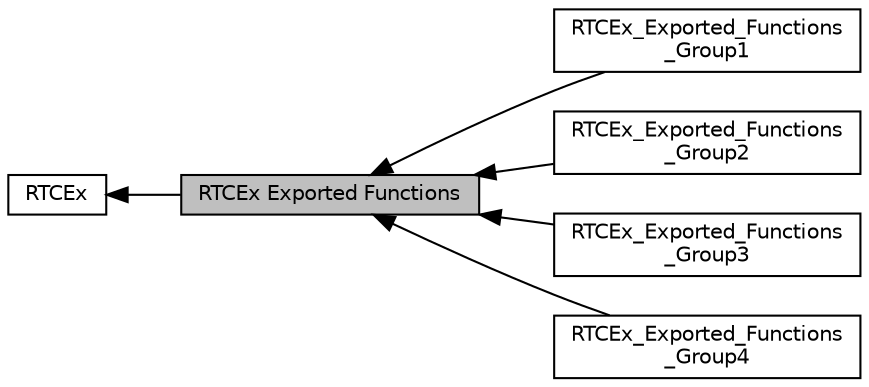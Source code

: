digraph "RTCEx Exported Functions"
{
  edge [fontname="Helvetica",fontsize="10",labelfontname="Helvetica",labelfontsize="10"];
  node [fontname="Helvetica",fontsize="10",shape=record];
  rankdir=LR;
  Node1 [label="RTCEx",height=0.2,width=0.4,color="black", fillcolor="white", style="filled",URL="$group___r_t_c_ex.html",tooltip="RTC Extended HAL module driver. "];
  Node0 [label="RTCEx Exported Functions",height=0.2,width=0.4,color="black", fillcolor="grey75", style="filled", fontcolor="black"];
  Node2 [label="RTCEx_Exported_Functions\l_Group1",height=0.2,width=0.4,color="black", fillcolor="white", style="filled",URL="$group___r_t_c_ex___exported___functions___group1.html"];
  Node3 [label="RTCEx_Exported_Functions\l_Group2",height=0.2,width=0.4,color="black", fillcolor="white", style="filled",URL="$group___r_t_c_ex___exported___functions___group2.html"];
  Node4 [label="RTCEx_Exported_Functions\l_Group3",height=0.2,width=0.4,color="black", fillcolor="white", style="filled",URL="$group___r_t_c_ex___exported___functions___group3.html"];
  Node5 [label="RTCEx_Exported_Functions\l_Group4",height=0.2,width=0.4,color="black", fillcolor="white", style="filled",URL="$group___r_t_c_ex___exported___functions___group4.html"];
  Node1->Node0 [shape=plaintext, dir="back", style="solid"];
  Node0->Node2 [shape=plaintext, dir="back", style="solid"];
  Node0->Node3 [shape=plaintext, dir="back", style="solid"];
  Node0->Node4 [shape=plaintext, dir="back", style="solid"];
  Node0->Node5 [shape=plaintext, dir="back", style="solid"];
}
